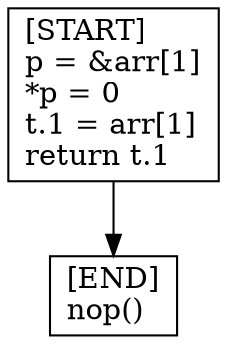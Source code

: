 digraph {
  node [shape=box]
  START [label="[START]\lp = &arr[1]\l*p = 0\lt.1 = arr[1]\lreturn t.1\l"];
  END [label="[END]\lnop()\l"];
  START -> END;
}
